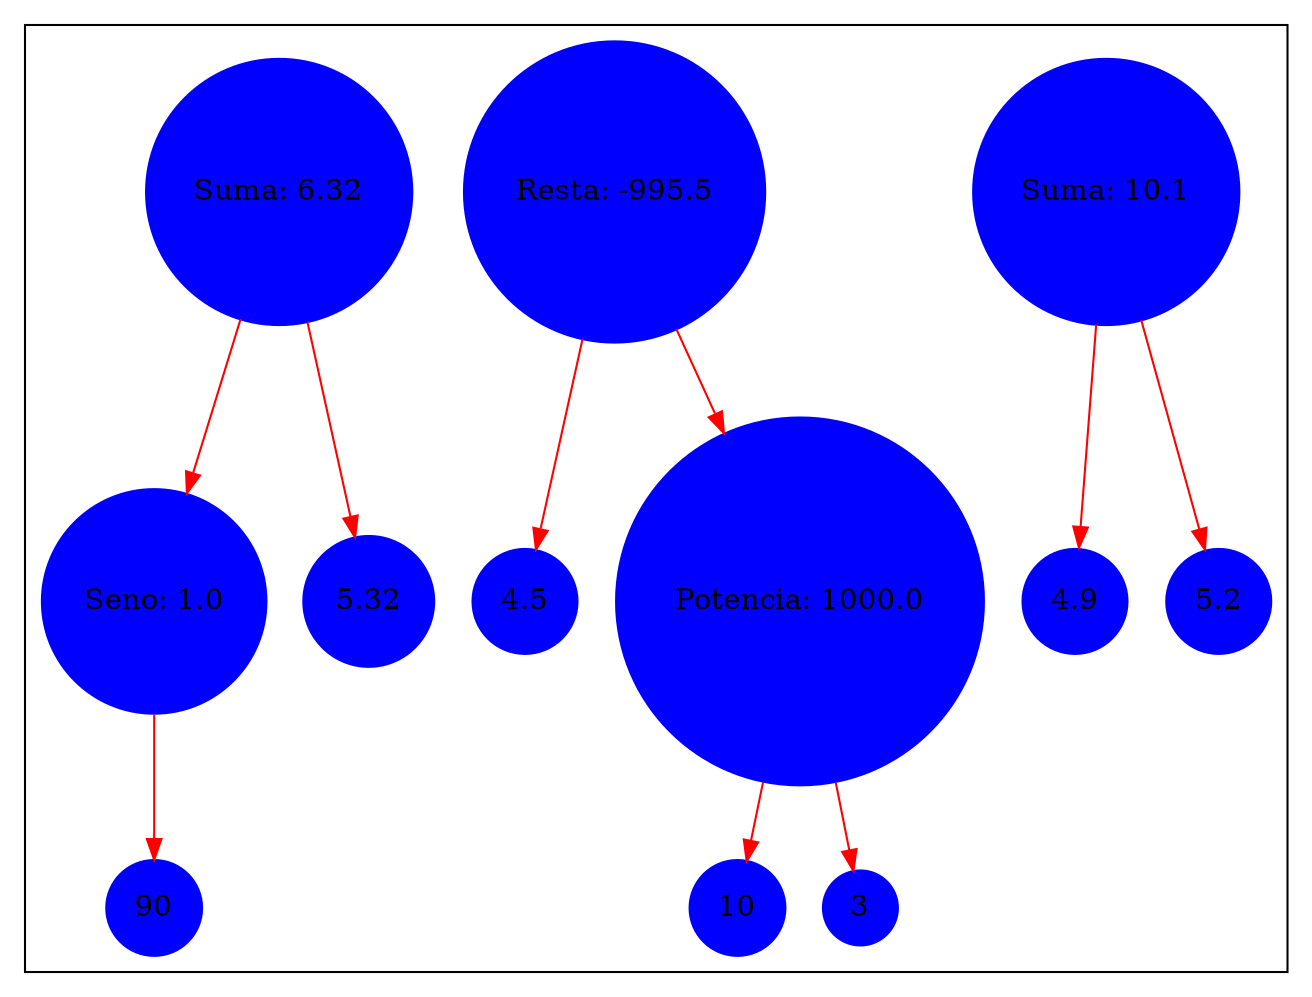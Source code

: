 digraph {
	rankdir=TB
	subgraph cluster1 {
		rank=same
		4.9 [shape=circle style=filled color = blue]
 		suma1 -> 4.9 [shape=record color=red]
		5.2 [shape=circle style=filled color = blue]
 		suma1 -> 5.2 [shape=record color=red]
		suma1 [shape=circle style=filled color = blue, label=<Suma: 10.1>]
 		4.5 [shape=circle style=filled color = blue]
 		resta2 -> 4.5 [shape=record color=red]
		10 [shape=circle style=filled color = blue]
 		Potencia102 -> 10 [shape=record color=red]
		3 [shape=circle style=filled color = blue]
 		Potencia102 -> 3 [shape=record color=red]
		Potencia102 [shape=circle style=filled color = blue, label=<Potencia: 1000.0>]
 		resta2 -> Potencia102 [shape=record color=red]
		resta2 [shape=circle style=filled color = blue, label=<Resta: -995.5>]
 		90 [shape=circle style=filled color = blue]
 		Seno103 -> 90 [shape=record color=red]
		Seno103 [shape=circle style=filled color = blue, label=<Seno: 1.0>]
 		suma3 -> Seno103 [shape=record color=red]
		5.32 [shape=circle style=filled color = blue]
 		suma3 -> 5.32 [shape=record color=red]
		suma3 [shape=circle style=filled color = blue, label=<Suma: 6.32>]
 	}
}
